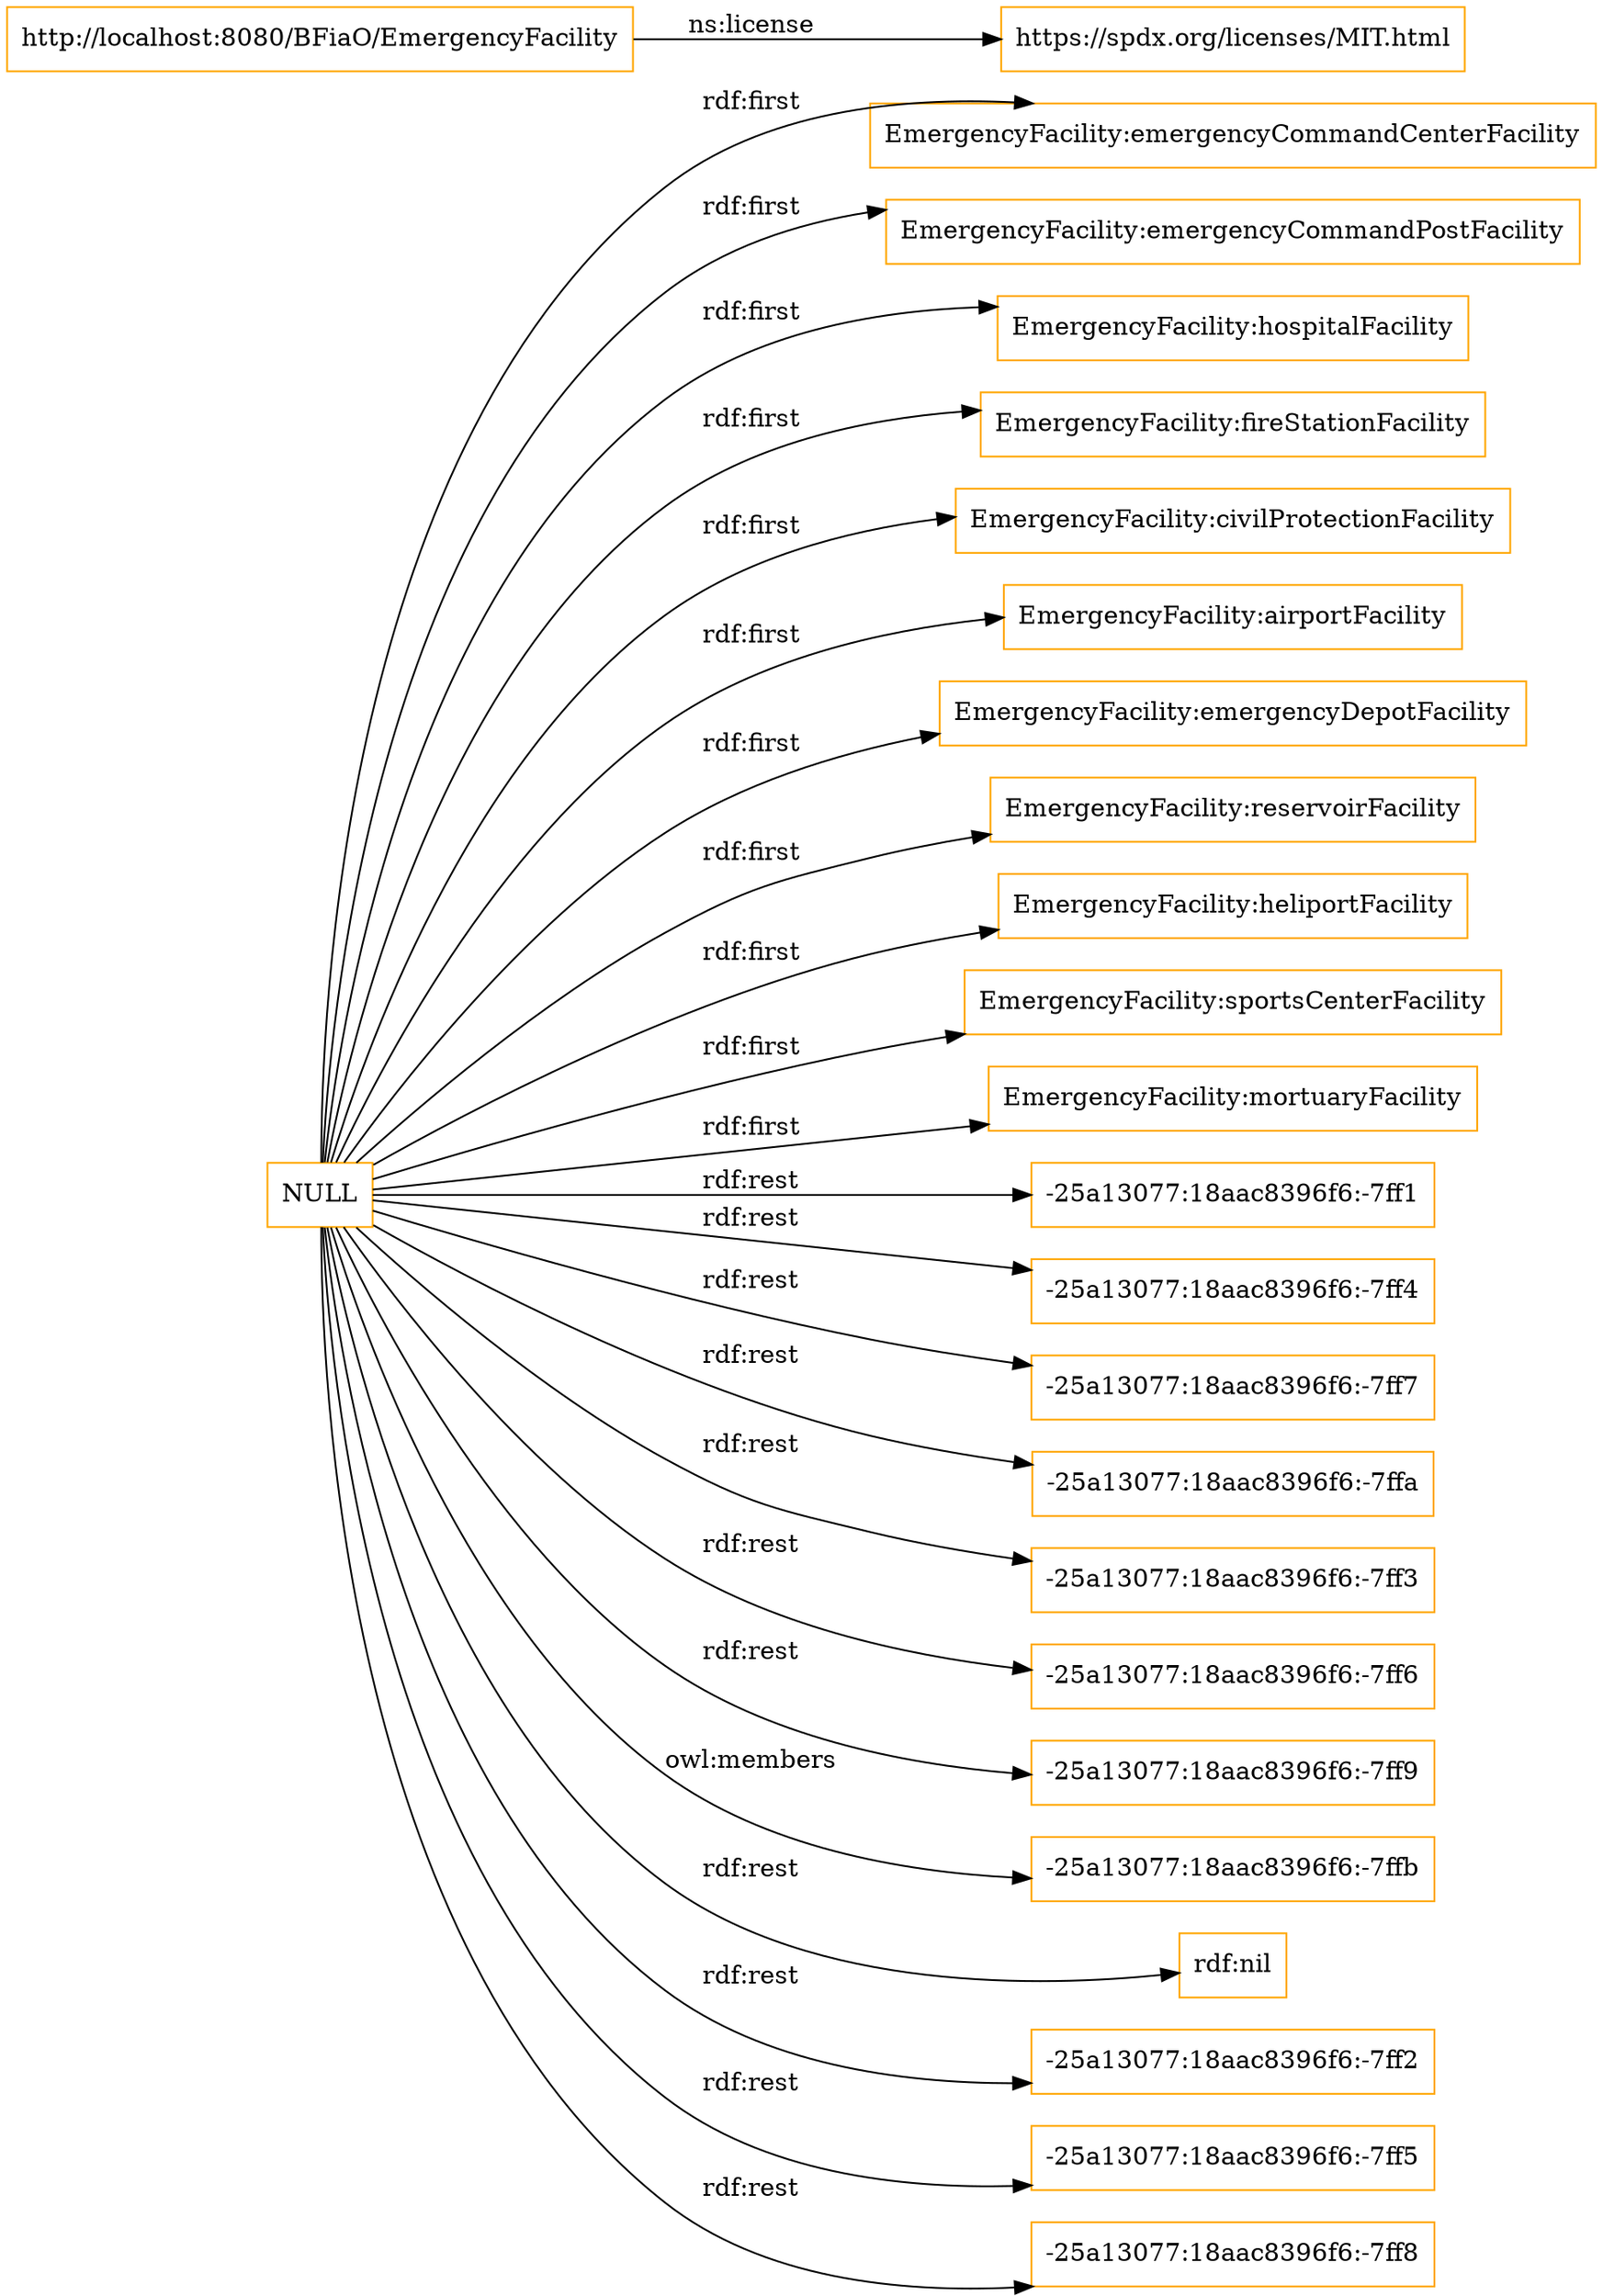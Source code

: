 digraph ar2dtool_diagram { 
rankdir=LR;
size="1501"
node [shape = rectangle, color="orange"]; "EmergencyFacility:emergencyCommandCenterFacility" "EmergencyFacility:emergencyCommandPostFacility" "EmergencyFacility:hospitalFacility" "EmergencyFacility:fireStationFacility" "EmergencyFacility:civilProtectionFacility" "EmergencyFacility:airportFacility" "EmergencyFacility:emergencyDepotFacility" "EmergencyFacility:reservoirFacility" "EmergencyFacility:heliportFacility" "EmergencyFacility:sportsCenterFacility" "EmergencyFacility:mortuaryFacility" ; /*classes style*/
	"NULL" -> "-25a13077:18aac8396f6:-7ff1" [ label = "rdf:rest" ];
	"NULL" -> "-25a13077:18aac8396f6:-7ff4" [ label = "rdf:rest" ];
	"NULL" -> "-25a13077:18aac8396f6:-7ff7" [ label = "rdf:rest" ];
	"NULL" -> "EmergencyFacility:civilProtectionFacility" [ label = "rdf:first" ];
	"NULL" -> "EmergencyFacility:emergencyCommandPostFacility" [ label = "rdf:first" ];
	"NULL" -> "-25a13077:18aac8396f6:-7ffa" [ label = "rdf:rest" ];
	"NULL" -> "-25a13077:18aac8396f6:-7ff3" [ label = "rdf:rest" ];
	"NULL" -> "-25a13077:18aac8396f6:-7ff6" [ label = "rdf:rest" ];
	"NULL" -> "-25a13077:18aac8396f6:-7ff9" [ label = "rdf:rest" ];
	"NULL" -> "EmergencyFacility:emergencyDepotFacility" [ label = "rdf:first" ];
	"NULL" -> "-25a13077:18aac8396f6:-7ffb" [ label = "owl:members" ];
	"NULL" -> "EmergencyFacility:hospitalFacility" [ label = "rdf:first" ];
	"NULL" -> "rdf:nil" [ label = "rdf:rest" ];
	"NULL" -> "EmergencyFacility:airportFacility" [ label = "rdf:first" ];
	"NULL" -> "-25a13077:18aac8396f6:-7ff2" [ label = "rdf:rest" ];
	"NULL" -> "EmergencyFacility:heliportFacility" [ label = "rdf:first" ];
	"NULL" -> "-25a13077:18aac8396f6:-7ff5" [ label = "rdf:rest" ];
	"NULL" -> "-25a13077:18aac8396f6:-7ff8" [ label = "rdf:rest" ];
	"NULL" -> "EmergencyFacility:emergencyCommandCenterFacility" [ label = "rdf:first" ];
	"NULL" -> "EmergencyFacility:fireStationFacility" [ label = "rdf:first" ];
	"NULL" -> "EmergencyFacility:reservoirFacility" [ label = "rdf:first" ];
	"NULL" -> "EmergencyFacility:mortuaryFacility" [ label = "rdf:first" ];
	"NULL" -> "EmergencyFacility:sportsCenterFacility" [ label = "rdf:first" ];
	"http://localhost:8080/BFiaO/EmergencyFacility" -> "https://spdx.org/licenses/MIT.html" [ label = "ns:license" ];

}
